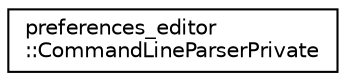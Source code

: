 digraph "Graphical Class Hierarchy"
{
 // LATEX_PDF_SIZE
  edge [fontname="Helvetica",fontsize="10",labelfontname="Helvetica",labelfontsize="10"];
  node [fontname="Helvetica",fontsize="10",shape=record];
  rankdir="LR";
  Node0 [label="preferences_editor\l::CommandLineParserPrivate",height=0.2,width=0.4,color="black", fillcolor="white", style="filled",URL="$classpreferences__editor_1_1_command_line_parser_private.html",tooltip=" "];
}
